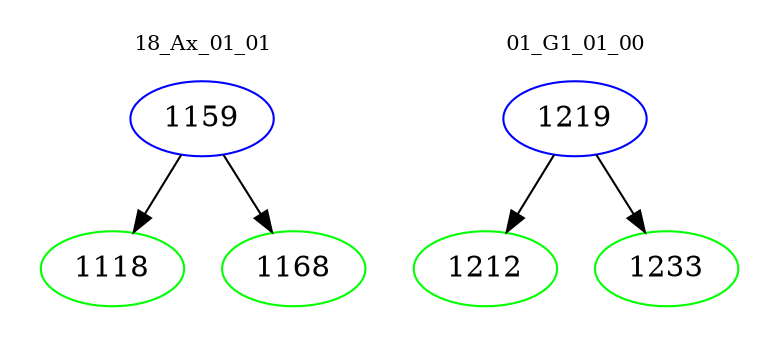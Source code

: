 digraph{
subgraph cluster_0 {
color = white
label = "18_Ax_01_01";
fontsize=10;
T0_1159 [label="1159", color="blue"]
T0_1159 -> T0_1118 [color="black"]
T0_1118 [label="1118", color="green"]
T0_1159 -> T0_1168 [color="black"]
T0_1168 [label="1168", color="green"]
}
subgraph cluster_1 {
color = white
label = "01_G1_01_00";
fontsize=10;
T1_1219 [label="1219", color="blue"]
T1_1219 -> T1_1212 [color="black"]
T1_1212 [label="1212", color="green"]
T1_1219 -> T1_1233 [color="black"]
T1_1233 [label="1233", color="green"]
}
}
